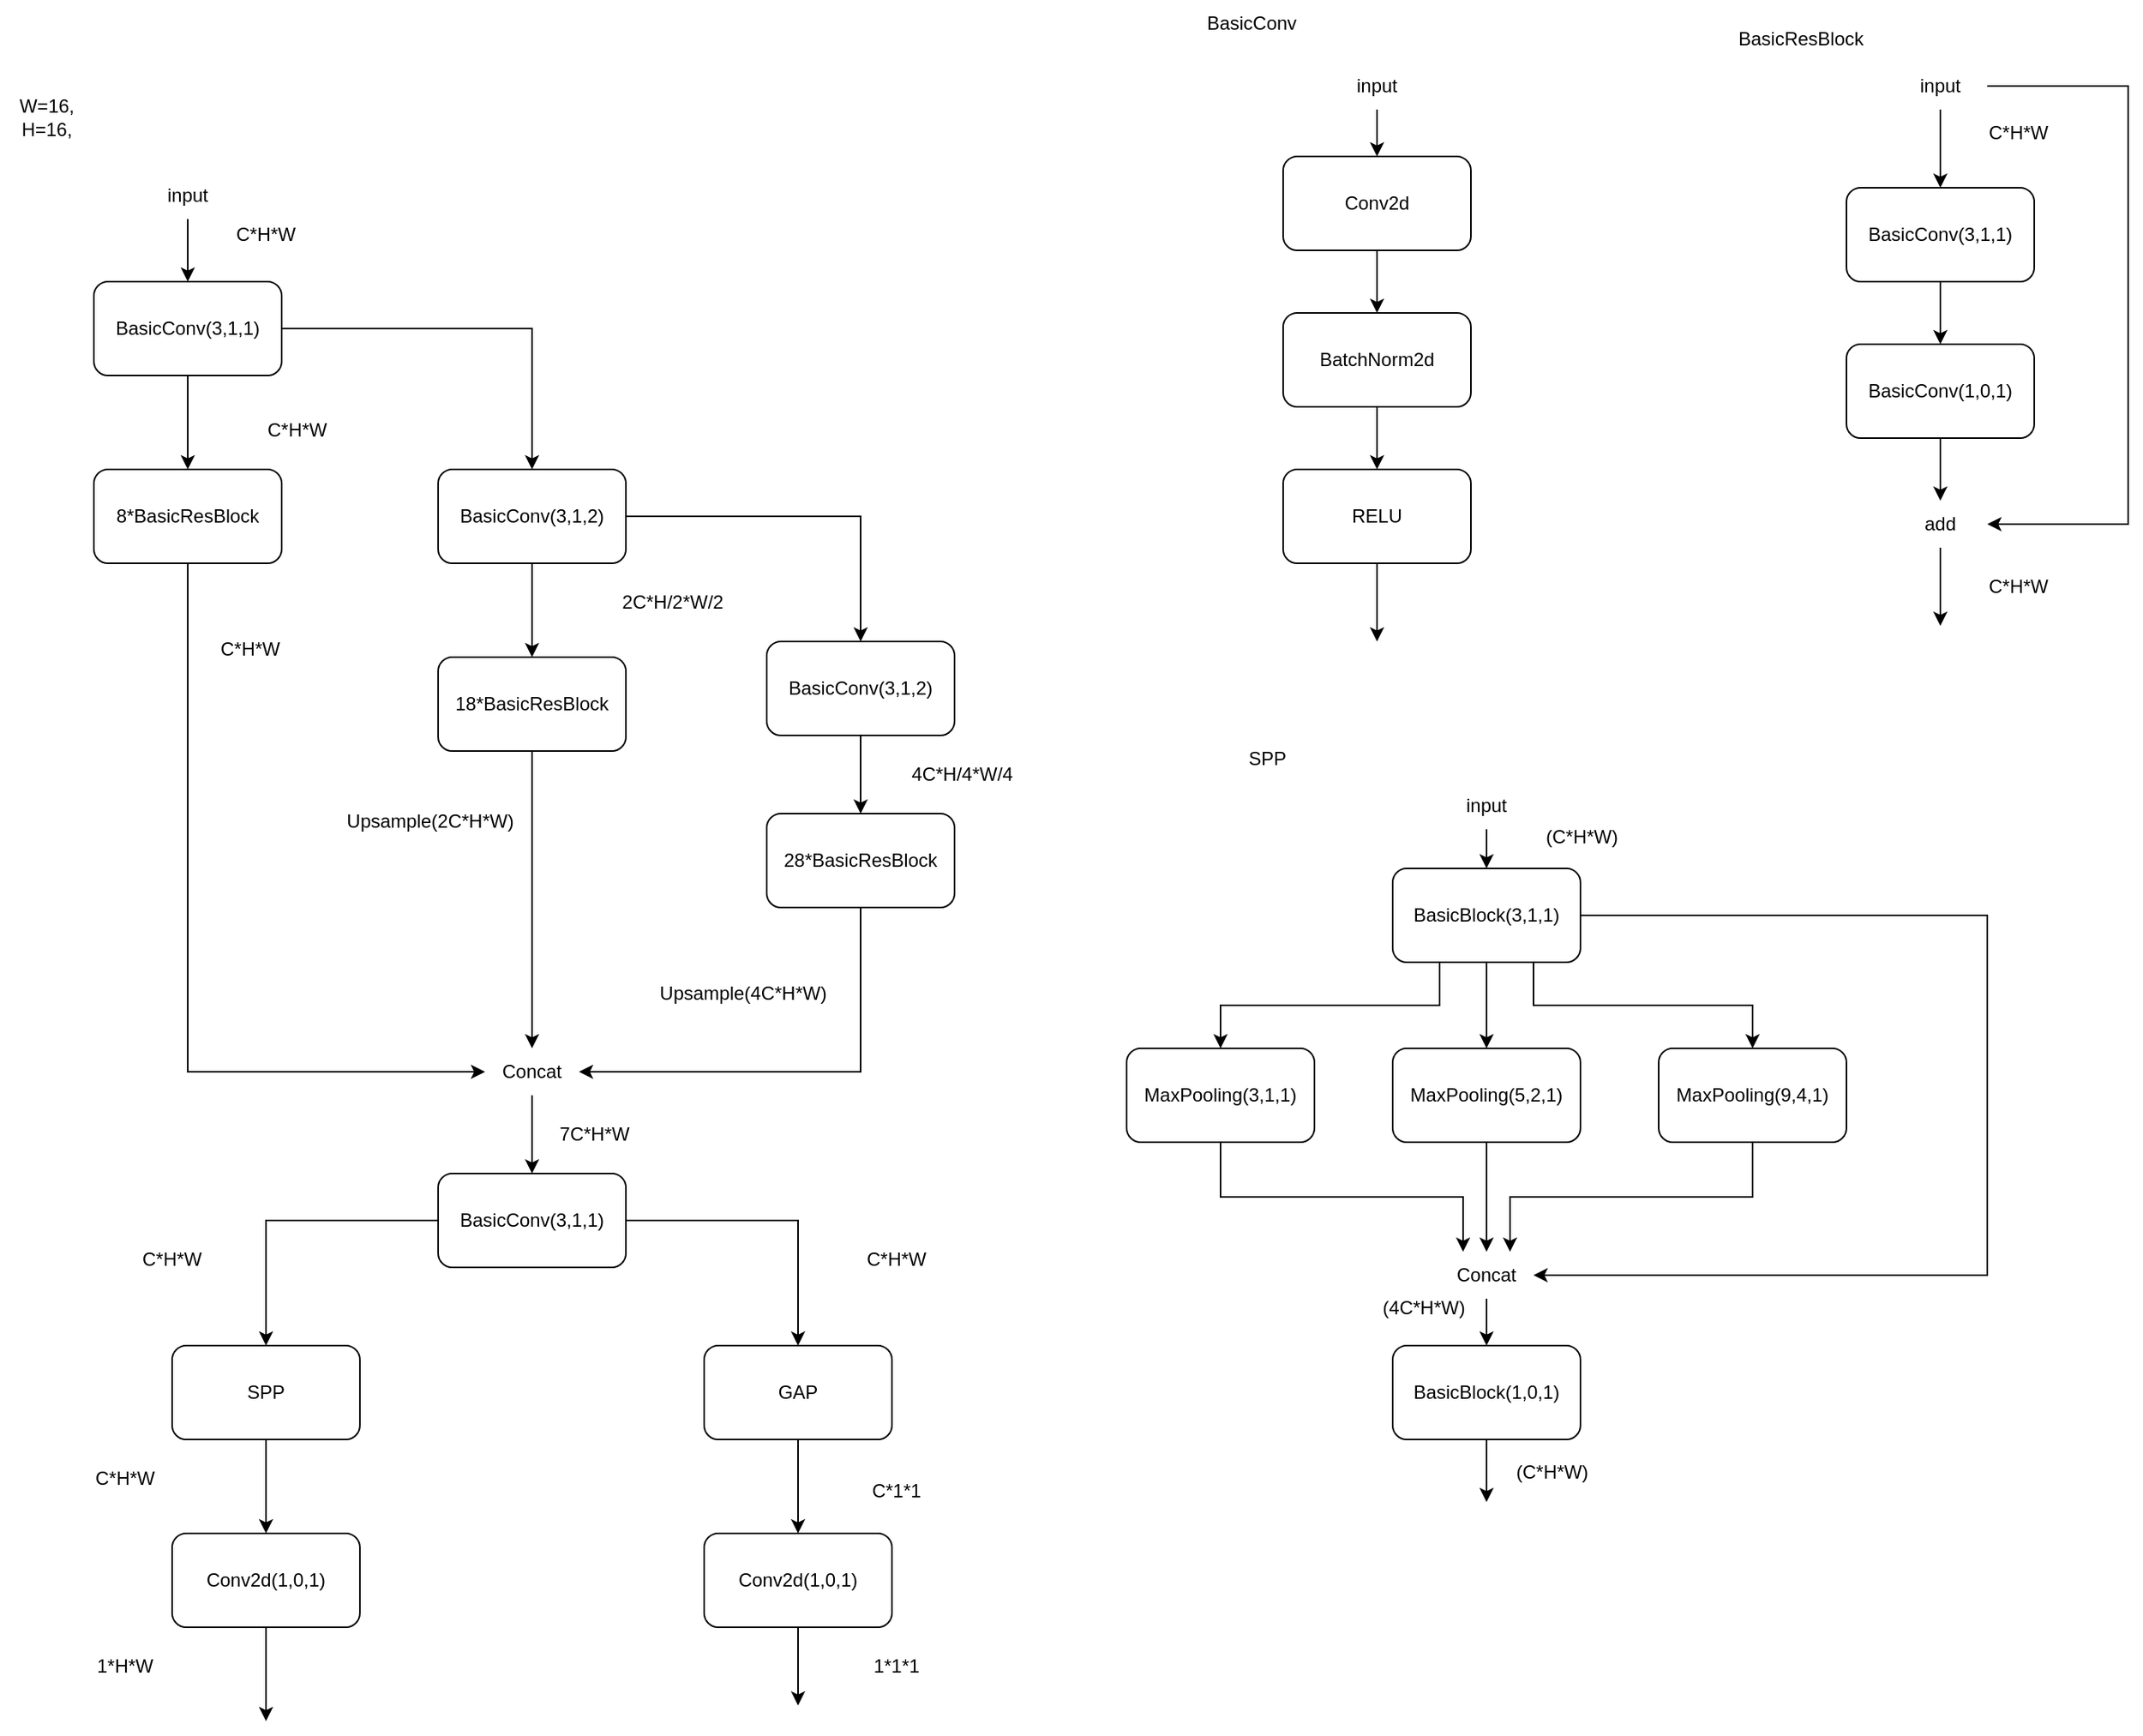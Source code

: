 <mxfile version="15.7.3" type="device"><diagram id="wo6vS5yknUTMORwHAiVT" name="第 1 页"><mxGraphModel dx="1102" dy="865" grid="1" gridSize="10" guides="1" tooltips="1" connect="1" arrows="1" fold="1" page="1" pageScale="1" pageWidth="827" pageHeight="1169" math="0" shadow="0"><root><mxCell id="0"/><mxCell id="1" parent="0"/><mxCell id="JUNbD7fEe1MTmvaF_LMy-28" style="edgeStyle=orthogonalEdgeStyle;rounded=0;orthogonalLoop=1;jettySize=auto;html=1;exitX=0.5;exitY=1;exitDx=0;exitDy=0;" parent="1" source="JUNbD7fEe1MTmvaF_LMy-1" target="JUNbD7fEe1MTmvaF_LMy-27" edge="1"><mxGeometry relative="1" as="geometry"/></mxCell><mxCell id="JUNbD7fEe1MTmvaF_LMy-30" style="edgeStyle=orthogonalEdgeStyle;rounded=0;orthogonalLoop=1;jettySize=auto;html=1;exitX=1;exitY=0.5;exitDx=0;exitDy=0;entryX=0.5;entryY=0;entryDx=0;entryDy=0;" parent="1" source="JUNbD7fEe1MTmvaF_LMy-1" target="JUNbD7fEe1MTmvaF_LMy-29" edge="1"><mxGeometry relative="1" as="geometry"/></mxCell><mxCell id="JUNbD7fEe1MTmvaF_LMy-1" value="BasicConv(3,1,1)" style="rounded=1;whiteSpace=wrap;html=1;" parent="1" vertex="1"><mxGeometry x="220" y="200" width="120" height="60" as="geometry"/></mxCell><mxCell id="JUNbD7fEe1MTmvaF_LMy-3" style="edgeStyle=orthogonalEdgeStyle;rounded=0;orthogonalLoop=1;jettySize=auto;html=1;exitX=0.5;exitY=1;exitDx=0;exitDy=0;" parent="1" source="JUNbD7fEe1MTmvaF_LMy-2" target="JUNbD7fEe1MTmvaF_LMy-1" edge="1"><mxGeometry relative="1" as="geometry"/></mxCell><mxCell id="JUNbD7fEe1MTmvaF_LMy-2" value="input" style="text;html=1;strokeColor=none;fillColor=none;align=center;verticalAlign=middle;whiteSpace=wrap;rounded=0;" parent="1" vertex="1"><mxGeometry x="250" y="130" width="60" height="30" as="geometry"/></mxCell><mxCell id="JUNbD7fEe1MTmvaF_LMy-4" value="C*H*W" style="text;html=1;strokeColor=none;fillColor=none;align=center;verticalAlign=middle;whiteSpace=wrap;rounded=0;" parent="1" vertex="1"><mxGeometry x="300" y="155" width="60" height="30" as="geometry"/></mxCell><mxCell id="JUNbD7fEe1MTmvaF_LMy-5" value="W=16, H=16," style="text;html=1;strokeColor=none;fillColor=none;align=center;verticalAlign=middle;whiteSpace=wrap;rounded=0;" parent="1" vertex="1"><mxGeometry x="160" y="80" width="60" height="30" as="geometry"/></mxCell><mxCell id="JUNbD7fEe1MTmvaF_LMy-8" style="edgeStyle=orthogonalEdgeStyle;rounded=0;orthogonalLoop=1;jettySize=auto;html=1;exitX=0.5;exitY=1;exitDx=0;exitDy=0;" parent="1" source="JUNbD7fEe1MTmvaF_LMy-6" target="JUNbD7fEe1MTmvaF_LMy-7" edge="1"><mxGeometry relative="1" as="geometry"/></mxCell><mxCell id="JUNbD7fEe1MTmvaF_LMy-6" value="Conv2d" style="rounded=1;whiteSpace=wrap;html=1;" parent="1" vertex="1"><mxGeometry x="980" y="120" width="120" height="60" as="geometry"/></mxCell><mxCell id="JUNbD7fEe1MTmvaF_LMy-10" style="edgeStyle=orthogonalEdgeStyle;rounded=0;orthogonalLoop=1;jettySize=auto;html=1;exitX=0.5;exitY=1;exitDx=0;exitDy=0;" parent="1" source="JUNbD7fEe1MTmvaF_LMy-7" target="JUNbD7fEe1MTmvaF_LMy-9" edge="1"><mxGeometry relative="1" as="geometry"/></mxCell><mxCell id="JUNbD7fEe1MTmvaF_LMy-7" value="BatchNorm2d" style="rounded=1;whiteSpace=wrap;html=1;" parent="1" vertex="1"><mxGeometry x="980" y="220" width="120" height="60" as="geometry"/></mxCell><mxCell id="JUNbD7fEe1MTmvaF_LMy-13" style="edgeStyle=orthogonalEdgeStyle;rounded=0;orthogonalLoop=1;jettySize=auto;html=1;exitX=0.5;exitY=1;exitDx=0;exitDy=0;" parent="1" source="JUNbD7fEe1MTmvaF_LMy-9" edge="1"><mxGeometry relative="1" as="geometry"><mxPoint x="1040" y="430" as="targetPoint"/></mxGeometry></mxCell><mxCell id="JUNbD7fEe1MTmvaF_LMy-9" value="RELU" style="rounded=1;whiteSpace=wrap;html=1;" parent="1" vertex="1"><mxGeometry x="980" y="320" width="120" height="60" as="geometry"/></mxCell><mxCell id="JUNbD7fEe1MTmvaF_LMy-12" style="edgeStyle=orthogonalEdgeStyle;rounded=0;orthogonalLoop=1;jettySize=auto;html=1;exitX=0.5;exitY=1;exitDx=0;exitDy=0;entryX=0.5;entryY=0;entryDx=0;entryDy=0;" parent="1" source="JUNbD7fEe1MTmvaF_LMy-11" target="JUNbD7fEe1MTmvaF_LMy-6" edge="1"><mxGeometry relative="1" as="geometry"/></mxCell><mxCell id="JUNbD7fEe1MTmvaF_LMy-11" value="input" style="text;html=1;strokeColor=none;fillColor=none;align=center;verticalAlign=middle;whiteSpace=wrap;rounded=0;" parent="1" vertex="1"><mxGeometry x="1010" y="60" width="60" height="30" as="geometry"/></mxCell><mxCell id="JUNbD7fEe1MTmvaF_LMy-14" value="BasicConv" style="text;html=1;strokeColor=none;fillColor=none;align=center;verticalAlign=middle;whiteSpace=wrap;rounded=0;" parent="1" vertex="1"><mxGeometry x="890" y="20" width="140" height="30" as="geometry"/></mxCell><mxCell id="JUNbD7fEe1MTmvaF_LMy-19" style="edgeStyle=orthogonalEdgeStyle;rounded=0;orthogonalLoop=1;jettySize=auto;html=1;exitX=0.5;exitY=1;exitDx=0;exitDy=0;" parent="1" source="JUNbD7fEe1MTmvaF_LMy-15" target="JUNbD7fEe1MTmvaF_LMy-18" edge="1"><mxGeometry relative="1" as="geometry"/></mxCell><mxCell id="JUNbD7fEe1MTmvaF_LMy-15" value="BasicConv(3,1,1)" style="rounded=1;whiteSpace=wrap;html=1;" parent="1" vertex="1"><mxGeometry x="1340" y="140" width="120" height="60" as="geometry"/></mxCell><mxCell id="JUNbD7fEe1MTmvaF_LMy-17" style="edgeStyle=orthogonalEdgeStyle;rounded=0;orthogonalLoop=1;jettySize=auto;html=1;exitX=0.5;exitY=1;exitDx=0;exitDy=0;" parent="1" source="JUNbD7fEe1MTmvaF_LMy-16" target="JUNbD7fEe1MTmvaF_LMy-15" edge="1"><mxGeometry relative="1" as="geometry"/></mxCell><mxCell id="JUNbD7fEe1MTmvaF_LMy-22" style="edgeStyle=orthogonalEdgeStyle;rounded=0;orthogonalLoop=1;jettySize=auto;html=1;exitX=1;exitY=0.5;exitDx=0;exitDy=0;entryX=1;entryY=0.5;entryDx=0;entryDy=0;" parent="1" source="JUNbD7fEe1MTmvaF_LMy-16" target="JUNbD7fEe1MTmvaF_LMy-20" edge="1"><mxGeometry relative="1" as="geometry"><Array as="points"><mxPoint x="1520" y="75"/><mxPoint x="1520" y="355"/></Array></mxGeometry></mxCell><mxCell id="JUNbD7fEe1MTmvaF_LMy-16" value="input" style="text;html=1;strokeColor=none;fillColor=none;align=center;verticalAlign=middle;whiteSpace=wrap;rounded=0;" parent="1" vertex="1"><mxGeometry x="1370" y="60" width="60" height="30" as="geometry"/></mxCell><mxCell id="JUNbD7fEe1MTmvaF_LMy-21" style="edgeStyle=orthogonalEdgeStyle;rounded=0;orthogonalLoop=1;jettySize=auto;html=1;exitX=0.5;exitY=1;exitDx=0;exitDy=0;" parent="1" source="JUNbD7fEe1MTmvaF_LMy-18" target="JUNbD7fEe1MTmvaF_LMy-20" edge="1"><mxGeometry relative="1" as="geometry"/></mxCell><mxCell id="JUNbD7fEe1MTmvaF_LMy-18" value="BasicConv(1,0,1)" style="rounded=1;whiteSpace=wrap;html=1;" parent="1" vertex="1"><mxGeometry x="1340" y="240" width="120" height="60" as="geometry"/></mxCell><mxCell id="JUNbD7fEe1MTmvaF_LMy-23" style="edgeStyle=orthogonalEdgeStyle;rounded=0;orthogonalLoop=1;jettySize=auto;html=1;exitX=0.5;exitY=1;exitDx=0;exitDy=0;" parent="1" source="JUNbD7fEe1MTmvaF_LMy-20" edge="1"><mxGeometry relative="1" as="geometry"><mxPoint x="1400" y="420" as="targetPoint"/></mxGeometry></mxCell><mxCell id="JUNbD7fEe1MTmvaF_LMy-20" value="add" style="text;html=1;strokeColor=none;fillColor=none;align=center;verticalAlign=middle;whiteSpace=wrap;rounded=0;" parent="1" vertex="1"><mxGeometry x="1370" y="340" width="60" height="30" as="geometry"/></mxCell><mxCell id="JUNbD7fEe1MTmvaF_LMy-24" value="C*H*W" style="text;html=1;strokeColor=none;fillColor=none;align=center;verticalAlign=middle;whiteSpace=wrap;rounded=0;" parent="1" vertex="1"><mxGeometry x="1420" y="90" width="60" height="30" as="geometry"/></mxCell><mxCell id="JUNbD7fEe1MTmvaF_LMy-25" value="C*H*W" style="text;html=1;strokeColor=none;fillColor=none;align=center;verticalAlign=middle;whiteSpace=wrap;rounded=0;" parent="1" vertex="1"><mxGeometry x="1420" y="380" width="60" height="30" as="geometry"/></mxCell><mxCell id="JUNbD7fEe1MTmvaF_LMy-26" value="BasicResBlock" style="text;html=1;strokeColor=none;fillColor=none;align=center;verticalAlign=middle;whiteSpace=wrap;rounded=0;" parent="1" vertex="1"><mxGeometry x="1241" y="30" width="140" height="30" as="geometry"/></mxCell><mxCell id="JUNbD7fEe1MTmvaF_LMy-45" style="edgeStyle=orthogonalEdgeStyle;rounded=0;orthogonalLoop=1;jettySize=auto;html=1;exitX=0.5;exitY=1;exitDx=0;exitDy=0;entryX=0;entryY=0.5;entryDx=0;entryDy=0;" parent="1" source="JUNbD7fEe1MTmvaF_LMy-27" target="JUNbD7fEe1MTmvaF_LMy-42" edge="1"><mxGeometry relative="1" as="geometry"/></mxCell><mxCell id="JUNbD7fEe1MTmvaF_LMy-27" value="8*BasicResBlock" style="rounded=1;whiteSpace=wrap;html=1;" parent="1" vertex="1"><mxGeometry x="220" y="320" width="120" height="60" as="geometry"/></mxCell><mxCell id="JUNbD7fEe1MTmvaF_LMy-32" style="edgeStyle=orthogonalEdgeStyle;rounded=0;orthogonalLoop=1;jettySize=auto;html=1;exitX=1;exitY=0.5;exitDx=0;exitDy=0;entryX=0.5;entryY=0;entryDx=0;entryDy=0;" parent="1" source="JUNbD7fEe1MTmvaF_LMy-29" target="JUNbD7fEe1MTmvaF_LMy-31" edge="1"><mxGeometry relative="1" as="geometry"/></mxCell><mxCell id="JUNbD7fEe1MTmvaF_LMy-38" style="edgeStyle=orthogonalEdgeStyle;rounded=0;orthogonalLoop=1;jettySize=auto;html=1;exitX=0.5;exitY=1;exitDx=0;exitDy=0;" parent="1" source="JUNbD7fEe1MTmvaF_LMy-29" target="JUNbD7fEe1MTmvaF_LMy-37" edge="1"><mxGeometry relative="1" as="geometry"/></mxCell><mxCell id="JUNbD7fEe1MTmvaF_LMy-29" value="BasicConv(3,1,2)" style="rounded=1;whiteSpace=wrap;html=1;" parent="1" vertex="1"><mxGeometry x="440" y="320" width="120" height="60" as="geometry"/></mxCell><mxCell id="JUNbD7fEe1MTmvaF_LMy-40" style="edgeStyle=orthogonalEdgeStyle;rounded=0;orthogonalLoop=1;jettySize=auto;html=1;exitX=0.5;exitY=1;exitDx=0;exitDy=0;" parent="1" source="JUNbD7fEe1MTmvaF_LMy-31" target="JUNbD7fEe1MTmvaF_LMy-39" edge="1"><mxGeometry relative="1" as="geometry"/></mxCell><mxCell id="JUNbD7fEe1MTmvaF_LMy-31" value="BasicConv(3,1,2)" style="rounded=1;whiteSpace=wrap;html=1;" parent="1" vertex="1"><mxGeometry x="650" y="430" width="120" height="60" as="geometry"/></mxCell><mxCell id="JUNbD7fEe1MTmvaF_LMy-34" value="C*H*W" style="text;html=1;strokeColor=none;fillColor=none;align=center;verticalAlign=middle;whiteSpace=wrap;rounded=0;" parent="1" vertex="1"><mxGeometry x="320" y="280" width="60" height="30" as="geometry"/></mxCell><mxCell id="JUNbD7fEe1MTmvaF_LMy-36" value="2C*H/2*W/2" style="text;html=1;strokeColor=none;fillColor=none;align=center;verticalAlign=middle;whiteSpace=wrap;rounded=0;" parent="1" vertex="1"><mxGeometry x="550" y="390" width="80" height="30" as="geometry"/></mxCell><mxCell id="JUNbD7fEe1MTmvaF_LMy-44" style="edgeStyle=orthogonalEdgeStyle;rounded=0;orthogonalLoop=1;jettySize=auto;html=1;exitX=0.5;exitY=1;exitDx=0;exitDy=0;" parent="1" source="JUNbD7fEe1MTmvaF_LMy-37" target="JUNbD7fEe1MTmvaF_LMy-42" edge="1"><mxGeometry relative="1" as="geometry"/></mxCell><mxCell id="JUNbD7fEe1MTmvaF_LMy-37" value="18*BasicResBlock" style="rounded=1;whiteSpace=wrap;html=1;" parent="1" vertex="1"><mxGeometry x="440" y="440" width="120" height="60" as="geometry"/></mxCell><mxCell id="JUNbD7fEe1MTmvaF_LMy-43" style="edgeStyle=orthogonalEdgeStyle;rounded=0;orthogonalLoop=1;jettySize=auto;html=1;exitX=0.5;exitY=1;exitDx=0;exitDy=0;entryX=1;entryY=0.5;entryDx=0;entryDy=0;" parent="1" source="JUNbD7fEe1MTmvaF_LMy-39" target="JUNbD7fEe1MTmvaF_LMy-42" edge="1"><mxGeometry relative="1" as="geometry"/></mxCell><mxCell id="JUNbD7fEe1MTmvaF_LMy-39" value="28*BasicResBlock" style="rounded=1;whiteSpace=wrap;html=1;" parent="1" vertex="1"><mxGeometry x="650" y="540" width="120" height="60" as="geometry"/></mxCell><mxCell id="JUNbD7fEe1MTmvaF_LMy-41" value="4C*H/4*W/4" style="text;html=1;strokeColor=none;fillColor=none;align=center;verticalAlign=middle;whiteSpace=wrap;rounded=0;" parent="1" vertex="1"><mxGeometry x="730" y="500" width="90" height="30" as="geometry"/></mxCell><mxCell id="JUNbD7fEe1MTmvaF_LMy-50" style="edgeStyle=orthogonalEdgeStyle;rounded=0;orthogonalLoop=1;jettySize=auto;html=1;exitX=0.5;exitY=1;exitDx=0;exitDy=0;" parent="1" source="JUNbD7fEe1MTmvaF_LMy-42" target="JUNbD7fEe1MTmvaF_LMy-49" edge="1"><mxGeometry relative="1" as="geometry"/></mxCell><mxCell id="JUNbD7fEe1MTmvaF_LMy-42" value="Concat" style="text;html=1;strokeColor=none;fillColor=none;align=center;verticalAlign=middle;whiteSpace=wrap;rounded=0;" parent="1" vertex="1"><mxGeometry x="470" y="690" width="60" height="30" as="geometry"/></mxCell><mxCell id="JUNbD7fEe1MTmvaF_LMy-46" value="C*H*W" style="text;html=1;strokeColor=none;fillColor=none;align=center;verticalAlign=middle;whiteSpace=wrap;rounded=0;" parent="1" vertex="1"><mxGeometry x="290" y="420" width="60" height="30" as="geometry"/></mxCell><mxCell id="JUNbD7fEe1MTmvaF_LMy-47" value="Upsample(2C*H*W)" style="text;html=1;strokeColor=none;fillColor=none;align=center;verticalAlign=middle;whiteSpace=wrap;rounded=0;" parent="1" vertex="1"><mxGeometry x="370" y="530" width="130" height="30" as="geometry"/></mxCell><mxCell id="JUNbD7fEe1MTmvaF_LMy-48" value="Upsample(4C*H*W)" style="text;html=1;strokeColor=none;fillColor=none;align=center;verticalAlign=middle;whiteSpace=wrap;rounded=0;" parent="1" vertex="1"><mxGeometry x="570" y="640" width="130" height="30" as="geometry"/></mxCell><mxCell id="JUNbD7fEe1MTmvaF_LMy-53" style="edgeStyle=orthogonalEdgeStyle;rounded=0;orthogonalLoop=1;jettySize=auto;html=1;exitX=0;exitY=0.5;exitDx=0;exitDy=0;" parent="1" source="JUNbD7fEe1MTmvaF_LMy-49" target="JUNbD7fEe1MTmvaF_LMy-52" edge="1"><mxGeometry relative="1" as="geometry"/></mxCell><mxCell id="JUNbD7fEe1MTmvaF_LMy-61" style="edgeStyle=orthogonalEdgeStyle;rounded=0;orthogonalLoop=1;jettySize=auto;html=1;exitX=1;exitY=0.5;exitDx=0;exitDy=0;" parent="1" source="JUNbD7fEe1MTmvaF_LMy-49" target="JUNbD7fEe1MTmvaF_LMy-60" edge="1"><mxGeometry relative="1" as="geometry"/></mxCell><mxCell id="JUNbD7fEe1MTmvaF_LMy-49" value="BasicConv(3,1,1)" style="rounded=1;whiteSpace=wrap;html=1;" parent="1" vertex="1"><mxGeometry x="440" y="770" width="120" height="60" as="geometry"/></mxCell><mxCell id="JUNbD7fEe1MTmvaF_LMy-51" value="7C*H*W" style="text;html=1;strokeColor=none;fillColor=none;align=center;verticalAlign=middle;whiteSpace=wrap;rounded=0;" parent="1" vertex="1"><mxGeometry x="510" y="730" width="60" height="30" as="geometry"/></mxCell><mxCell id="JUNbD7fEe1MTmvaF_LMy-56" style="edgeStyle=orthogonalEdgeStyle;rounded=0;orthogonalLoop=1;jettySize=auto;html=1;exitX=0.5;exitY=1;exitDx=0;exitDy=0;" parent="1" source="JUNbD7fEe1MTmvaF_LMy-52" target="JUNbD7fEe1MTmvaF_LMy-55" edge="1"><mxGeometry relative="1" as="geometry"/></mxCell><mxCell id="JUNbD7fEe1MTmvaF_LMy-52" value="SPP" style="rounded=1;whiteSpace=wrap;html=1;" parent="1" vertex="1"><mxGeometry x="270" y="880" width="120" height="60" as="geometry"/></mxCell><mxCell id="JUNbD7fEe1MTmvaF_LMy-54" value="C*H*W" style="text;html=1;strokeColor=none;fillColor=none;align=center;verticalAlign=middle;whiteSpace=wrap;rounded=0;" parent="1" vertex="1"><mxGeometry x="240" y="810" width="60" height="30" as="geometry"/></mxCell><mxCell id="JUNbD7fEe1MTmvaF_LMy-58" style="edgeStyle=orthogonalEdgeStyle;rounded=0;orthogonalLoop=1;jettySize=auto;html=1;exitX=0.5;exitY=1;exitDx=0;exitDy=0;" parent="1" source="JUNbD7fEe1MTmvaF_LMy-55" edge="1"><mxGeometry relative="1" as="geometry"><mxPoint x="330" y="1120" as="targetPoint"/></mxGeometry></mxCell><mxCell id="JUNbD7fEe1MTmvaF_LMy-55" value="Conv2d(1,0,1)" style="rounded=1;whiteSpace=wrap;html=1;" parent="1" vertex="1"><mxGeometry x="270" y="1000" width="120" height="60" as="geometry"/></mxCell><mxCell id="JUNbD7fEe1MTmvaF_LMy-57" value="C*H*W" style="text;html=1;strokeColor=none;fillColor=none;align=center;verticalAlign=middle;whiteSpace=wrap;rounded=0;" parent="1" vertex="1"><mxGeometry x="210" y="950" width="60" height="30" as="geometry"/></mxCell><mxCell id="JUNbD7fEe1MTmvaF_LMy-59" value="1*H*W" style="text;html=1;strokeColor=none;fillColor=none;align=center;verticalAlign=middle;whiteSpace=wrap;rounded=0;" parent="1" vertex="1"><mxGeometry x="210" y="1070" width="60" height="30" as="geometry"/></mxCell><mxCell id="JUNbD7fEe1MTmvaF_LMy-64" style="edgeStyle=orthogonalEdgeStyle;rounded=0;orthogonalLoop=1;jettySize=auto;html=1;exitX=0.5;exitY=1;exitDx=0;exitDy=0;" parent="1" source="JUNbD7fEe1MTmvaF_LMy-60" target="JUNbD7fEe1MTmvaF_LMy-63" edge="1"><mxGeometry relative="1" as="geometry"/></mxCell><mxCell id="JUNbD7fEe1MTmvaF_LMy-60" value="GAP" style="rounded=1;whiteSpace=wrap;html=1;" parent="1" vertex="1"><mxGeometry x="610" y="880" width="120" height="60" as="geometry"/></mxCell><mxCell id="JUNbD7fEe1MTmvaF_LMy-62" value="C*H*W" style="text;html=1;strokeColor=none;fillColor=none;align=center;verticalAlign=middle;whiteSpace=wrap;rounded=0;" parent="1" vertex="1"><mxGeometry x="703" y="810" width="60" height="30" as="geometry"/></mxCell><mxCell id="JUNbD7fEe1MTmvaF_LMy-66" style="edgeStyle=orthogonalEdgeStyle;rounded=0;orthogonalLoop=1;jettySize=auto;html=1;exitX=0.5;exitY=1;exitDx=0;exitDy=0;" parent="1" source="JUNbD7fEe1MTmvaF_LMy-63" edge="1"><mxGeometry relative="1" as="geometry"><mxPoint x="670" y="1110" as="targetPoint"/></mxGeometry></mxCell><mxCell id="JUNbD7fEe1MTmvaF_LMy-63" value="Conv2d(1,0,1)" style="rounded=1;whiteSpace=wrap;html=1;" parent="1" vertex="1"><mxGeometry x="610" y="1000" width="120" height="60" as="geometry"/></mxCell><mxCell id="JUNbD7fEe1MTmvaF_LMy-65" value="C*1*1" style="text;html=1;strokeColor=none;fillColor=none;align=center;verticalAlign=middle;whiteSpace=wrap;rounded=0;" parent="1" vertex="1"><mxGeometry x="703" y="958" width="60" height="30" as="geometry"/></mxCell><mxCell id="JUNbD7fEe1MTmvaF_LMy-67" value="1*1*1" style="text;html=1;strokeColor=none;fillColor=none;align=center;verticalAlign=middle;whiteSpace=wrap;rounded=0;" parent="1" vertex="1"><mxGeometry x="703" y="1070" width="60" height="30" as="geometry"/></mxCell><mxCell id="JUNbD7fEe1MTmvaF_LMy-71" value="SPP" style="text;html=1;strokeColor=none;fillColor=none;align=center;verticalAlign=middle;whiteSpace=wrap;rounded=0;" parent="1" vertex="1"><mxGeometry x="940" y="490" width="60" height="30" as="geometry"/></mxCell><mxCell id="JUNbD7fEe1MTmvaF_LMy-72" style="edgeStyle=orthogonalEdgeStyle;rounded=0;orthogonalLoop=1;jettySize=auto;html=1;exitX=0.5;exitY=1;exitDx=0;exitDy=0;" parent="1" source="JUNbD7fEe1MTmvaF_LMy-76" target="JUNbD7fEe1MTmvaF_LMy-82" edge="1"><mxGeometry relative="1" as="geometry"/></mxCell><mxCell id="JUNbD7fEe1MTmvaF_LMy-73" style="edgeStyle=orthogonalEdgeStyle;rounded=0;orthogonalLoop=1;jettySize=auto;html=1;exitX=0.25;exitY=1;exitDx=0;exitDy=0;" parent="1" source="JUNbD7fEe1MTmvaF_LMy-76" target="JUNbD7fEe1MTmvaF_LMy-80" edge="1"><mxGeometry relative="1" as="geometry"/></mxCell><mxCell id="JUNbD7fEe1MTmvaF_LMy-74" style="edgeStyle=orthogonalEdgeStyle;rounded=0;orthogonalLoop=1;jettySize=auto;html=1;exitX=0.75;exitY=1;exitDx=0;exitDy=0;" parent="1" source="JUNbD7fEe1MTmvaF_LMy-76" target="JUNbD7fEe1MTmvaF_LMy-84" edge="1"><mxGeometry relative="1" as="geometry"/></mxCell><mxCell id="JUNbD7fEe1MTmvaF_LMy-75" style="edgeStyle=orthogonalEdgeStyle;rounded=0;orthogonalLoop=1;jettySize=auto;html=1;exitX=1;exitY=0.5;exitDx=0;exitDy=0;entryX=1;entryY=0.5;entryDx=0;entryDy=0;" parent="1" source="JUNbD7fEe1MTmvaF_LMy-76" target="JUNbD7fEe1MTmvaF_LMy-86" edge="1"><mxGeometry relative="1" as="geometry"><Array as="points"><mxPoint x="1430" y="605"/><mxPoint x="1430" y="835"/></Array></mxGeometry></mxCell><mxCell id="JUNbD7fEe1MTmvaF_LMy-76" value="BasicBlock(3,1,1)" style="rounded=1;whiteSpace=wrap;html=1;" parent="1" vertex="1"><mxGeometry x="1050" y="575" width="120" height="60" as="geometry"/></mxCell><mxCell id="JUNbD7fEe1MTmvaF_LMy-77" style="edgeStyle=orthogonalEdgeStyle;rounded=0;orthogonalLoop=1;jettySize=auto;html=1;exitX=0.5;exitY=1;exitDx=0;exitDy=0;" parent="1" source="JUNbD7fEe1MTmvaF_LMy-78" target="JUNbD7fEe1MTmvaF_LMy-76" edge="1"><mxGeometry relative="1" as="geometry"/></mxCell><mxCell id="JUNbD7fEe1MTmvaF_LMy-78" value="input" style="text;html=1;strokeColor=none;fillColor=none;align=center;verticalAlign=middle;whiteSpace=wrap;rounded=0;" parent="1" vertex="1"><mxGeometry x="1080" y="520" width="60" height="30" as="geometry"/></mxCell><mxCell id="JUNbD7fEe1MTmvaF_LMy-79" style="edgeStyle=orthogonalEdgeStyle;rounded=0;orthogonalLoop=1;jettySize=auto;html=1;exitX=0.5;exitY=1;exitDx=0;exitDy=0;entryX=0.25;entryY=0;entryDx=0;entryDy=0;" parent="1" source="JUNbD7fEe1MTmvaF_LMy-80" target="JUNbD7fEe1MTmvaF_LMy-86" edge="1"><mxGeometry relative="1" as="geometry"/></mxCell><mxCell id="JUNbD7fEe1MTmvaF_LMy-80" value="MaxPooling(3,1,1)" style="rounded=1;whiteSpace=wrap;html=1;" parent="1" vertex="1"><mxGeometry x="880" y="690" width="120" height="60" as="geometry"/></mxCell><mxCell id="JUNbD7fEe1MTmvaF_LMy-81" style="edgeStyle=orthogonalEdgeStyle;rounded=0;orthogonalLoop=1;jettySize=auto;html=1;exitX=0.5;exitY=1;exitDx=0;exitDy=0;" parent="1" source="JUNbD7fEe1MTmvaF_LMy-82" target="JUNbD7fEe1MTmvaF_LMy-86" edge="1"><mxGeometry relative="1" as="geometry"/></mxCell><mxCell id="JUNbD7fEe1MTmvaF_LMy-82" value="MaxPooling(5,2,1)" style="rounded=1;whiteSpace=wrap;html=1;" parent="1" vertex="1"><mxGeometry x="1050" y="690" width="120" height="60" as="geometry"/></mxCell><mxCell id="JUNbD7fEe1MTmvaF_LMy-83" style="edgeStyle=orthogonalEdgeStyle;rounded=0;orthogonalLoop=1;jettySize=auto;html=1;exitX=0.5;exitY=1;exitDx=0;exitDy=0;entryX=0.75;entryY=0;entryDx=0;entryDy=0;" parent="1" source="JUNbD7fEe1MTmvaF_LMy-84" target="JUNbD7fEe1MTmvaF_LMy-86" edge="1"><mxGeometry relative="1" as="geometry"/></mxCell><mxCell id="JUNbD7fEe1MTmvaF_LMy-84" value="MaxPooling(9,4,1)" style="rounded=1;whiteSpace=wrap;html=1;" parent="1" vertex="1"><mxGeometry x="1220" y="690" width="120" height="60" as="geometry"/></mxCell><mxCell id="JUNbD7fEe1MTmvaF_LMy-85" style="edgeStyle=orthogonalEdgeStyle;rounded=0;orthogonalLoop=1;jettySize=auto;html=1;exitX=0.5;exitY=1;exitDx=0;exitDy=0;" parent="1" source="JUNbD7fEe1MTmvaF_LMy-86" target="JUNbD7fEe1MTmvaF_LMy-88" edge="1"><mxGeometry relative="1" as="geometry"/></mxCell><mxCell id="JUNbD7fEe1MTmvaF_LMy-86" value="Concat" style="text;html=1;strokeColor=none;fillColor=none;align=center;verticalAlign=middle;whiteSpace=wrap;rounded=0;" parent="1" vertex="1"><mxGeometry x="1080" y="820" width="60" height="30" as="geometry"/></mxCell><mxCell id="JUNbD7fEe1MTmvaF_LMy-87" style="edgeStyle=orthogonalEdgeStyle;rounded=0;orthogonalLoop=1;jettySize=auto;html=1;exitX=0.5;exitY=1;exitDx=0;exitDy=0;" parent="1" source="JUNbD7fEe1MTmvaF_LMy-88" edge="1"><mxGeometry relative="1" as="geometry"><mxPoint x="1110" y="980" as="targetPoint"/></mxGeometry></mxCell><mxCell id="JUNbD7fEe1MTmvaF_LMy-88" value="BasicBlock(1,0,1)" style="rounded=1;whiteSpace=wrap;html=1;" parent="1" vertex="1"><mxGeometry x="1050" y="880" width="120" height="60" as="geometry"/></mxCell><mxCell id="JUNbD7fEe1MTmvaF_LMy-89" value="(C*H*W)" style="text;html=1;strokeColor=none;fillColor=none;align=center;verticalAlign=middle;whiteSpace=wrap;rounded=0;" parent="1" vertex="1"><mxGeometry x="1141" y="540" width="60" height="30" as="geometry"/></mxCell><mxCell id="JUNbD7fEe1MTmvaF_LMy-90" value="(4C*H*W)" style="text;html=1;strokeColor=none;fillColor=none;align=center;verticalAlign=middle;whiteSpace=wrap;rounded=0;" parent="1" vertex="1"><mxGeometry x="1040" y="841" width="60" height="30" as="geometry"/></mxCell><mxCell id="JUNbD7fEe1MTmvaF_LMy-91" value="(C*H*W)" style="text;html=1;strokeColor=none;fillColor=none;align=center;verticalAlign=middle;whiteSpace=wrap;rounded=0;" parent="1" vertex="1"><mxGeometry x="1122" y="946" width="60" height="30" as="geometry"/></mxCell></root></mxGraphModel></diagram></mxfile>